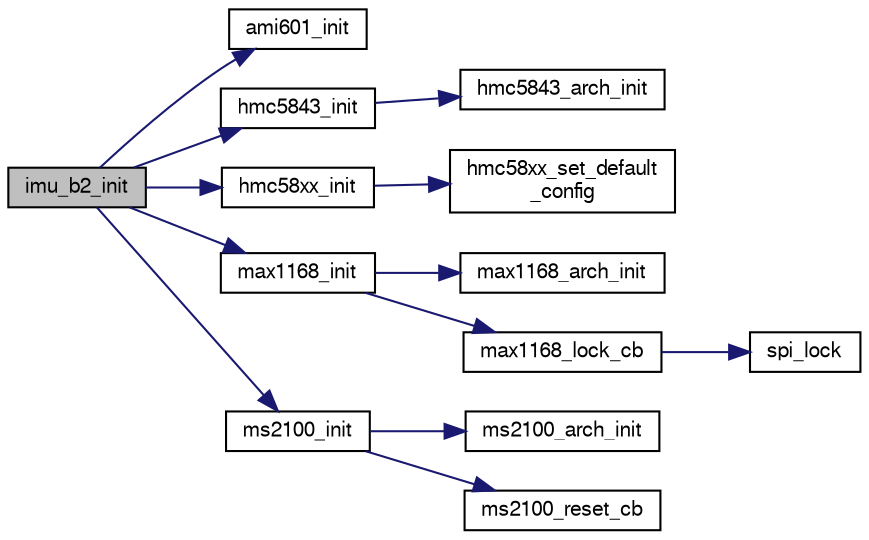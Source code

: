 digraph "imu_b2_init"
{
  edge [fontname="FreeSans",fontsize="10",labelfontname="FreeSans",labelfontsize="10"];
  node [fontname="FreeSans",fontsize="10",shape=record];
  rankdir="LR";
  Node1 [label="imu_b2_init",height=0.2,width=0.4,color="black", fillcolor="grey75", style="filled", fontcolor="black"];
  Node1 -> Node2 [color="midnightblue",fontsize="10",style="solid",fontname="FreeSans"];
  Node2 [label="ami601_init",height=0.2,width=0.4,color="black", fillcolor="white", style="filled",URL="$ami601_8c.html#a371838c77c193499b453d769fb6d4cc2"];
  Node1 -> Node3 [color="midnightblue",fontsize="10",style="solid",fontname="FreeSans"];
  Node3 [label="hmc5843_init",height=0.2,width=0.4,color="black", fillcolor="white", style="filled",URL="$hmc5843_8c.html#af07ba9764727d8692eb33cd271080cdc"];
  Node3 -> Node4 [color="midnightblue",fontsize="10",style="solid",fontname="FreeSans"];
  Node4 [label="hmc5843_arch_init",height=0.2,width=0.4,color="black", fillcolor="white", style="filled",URL="$sim_2peripherals_2hmc5843__arch_8c.html#ac346fa452f9a5c3412581aba7e5af4e7"];
  Node1 -> Node5 [color="midnightblue",fontsize="10",style="solid",fontname="FreeSans"];
  Node5 [label="hmc58xx_init",height=0.2,width=0.4,color="black", fillcolor="white", style="filled",URL="$hmc58xx_8c.html#a1daa9072b668998f936fb469e5c6c515",tooltip="Initialize Hmc58xx struct and set default config options. "];
  Node5 -> Node6 [color="midnightblue",fontsize="10",style="solid",fontname="FreeSans"];
  Node6 [label="hmc58xx_set_default\l_config",height=0.2,width=0.4,color="black", fillcolor="white", style="filled",URL="$hmc58xx_8c.html#a2165794d296c28b9d22eb0490ec3049b"];
  Node1 -> Node7 [color="midnightblue",fontsize="10",style="solid",fontname="FreeSans"];
  Node7 [label="max1168_init",height=0.2,width=0.4,color="black", fillcolor="white", style="filled",URL="$max1168_8c.html#a6130e20b7ea3c56aa94a9e449b773b4a"];
  Node7 -> Node8 [color="midnightblue",fontsize="10",style="solid",fontname="FreeSans"];
  Node8 [label="max1168_arch_init",height=0.2,width=0.4,color="black", fillcolor="white", style="filled",URL="$lpc21_2peripherals_2max1168__arch_8c.html#a712f39d80c2b46e08a4d0230bf74bef2"];
  Node7 -> Node9 [color="midnightblue",fontsize="10",style="solid",fontname="FreeSans"];
  Node9 [label="max1168_lock_cb",height=0.2,width=0.4,color="black", fillcolor="white", style="filled",URL="$max1168_8c.html#a65bdce5cdf607ff4f87fd590f20d16c3"];
  Node9 -> Node10 [color="midnightblue",fontsize="10",style="solid",fontname="FreeSans"];
  Node10 [label="spi_lock",height=0.2,width=0.4,color="black", fillcolor="white", style="filled",URL="$group__spi.html#ga747ed5cb8c8252f0101fb60a04fa886d",tooltip="spi_lock() function "];
  Node1 -> Node11 [color="midnightblue",fontsize="10",style="solid",fontname="FreeSans"];
  Node11 [label="ms2100_init",height=0.2,width=0.4,color="black", fillcolor="white", style="filled",URL="$ms2100_8c.html#abd4a73602ed7661eccacb070eb07896a"];
  Node11 -> Node12 [color="midnightblue",fontsize="10",style="solid",fontname="FreeSans"];
  Node12 [label="ms2100_arch_init",height=0.2,width=0.4,color="black", fillcolor="white", style="filled",URL="$lpc21_2peripherals_2ms2100__arch_8c.html#a6c42c614481a60c538d48f9ceef25132"];
  Node11 -> Node13 [color="midnightblue",fontsize="10",style="solid",fontname="FreeSans"];
  Node13 [label="ms2100_reset_cb",height=0.2,width=0.4,color="black", fillcolor="white", style="filled",URL="$lpc21_2peripherals_2ms2100__arch_8c.html#aebb1f87ab92e583e78e79686e935e3b8",tooltip="Reset callback. "];
}
